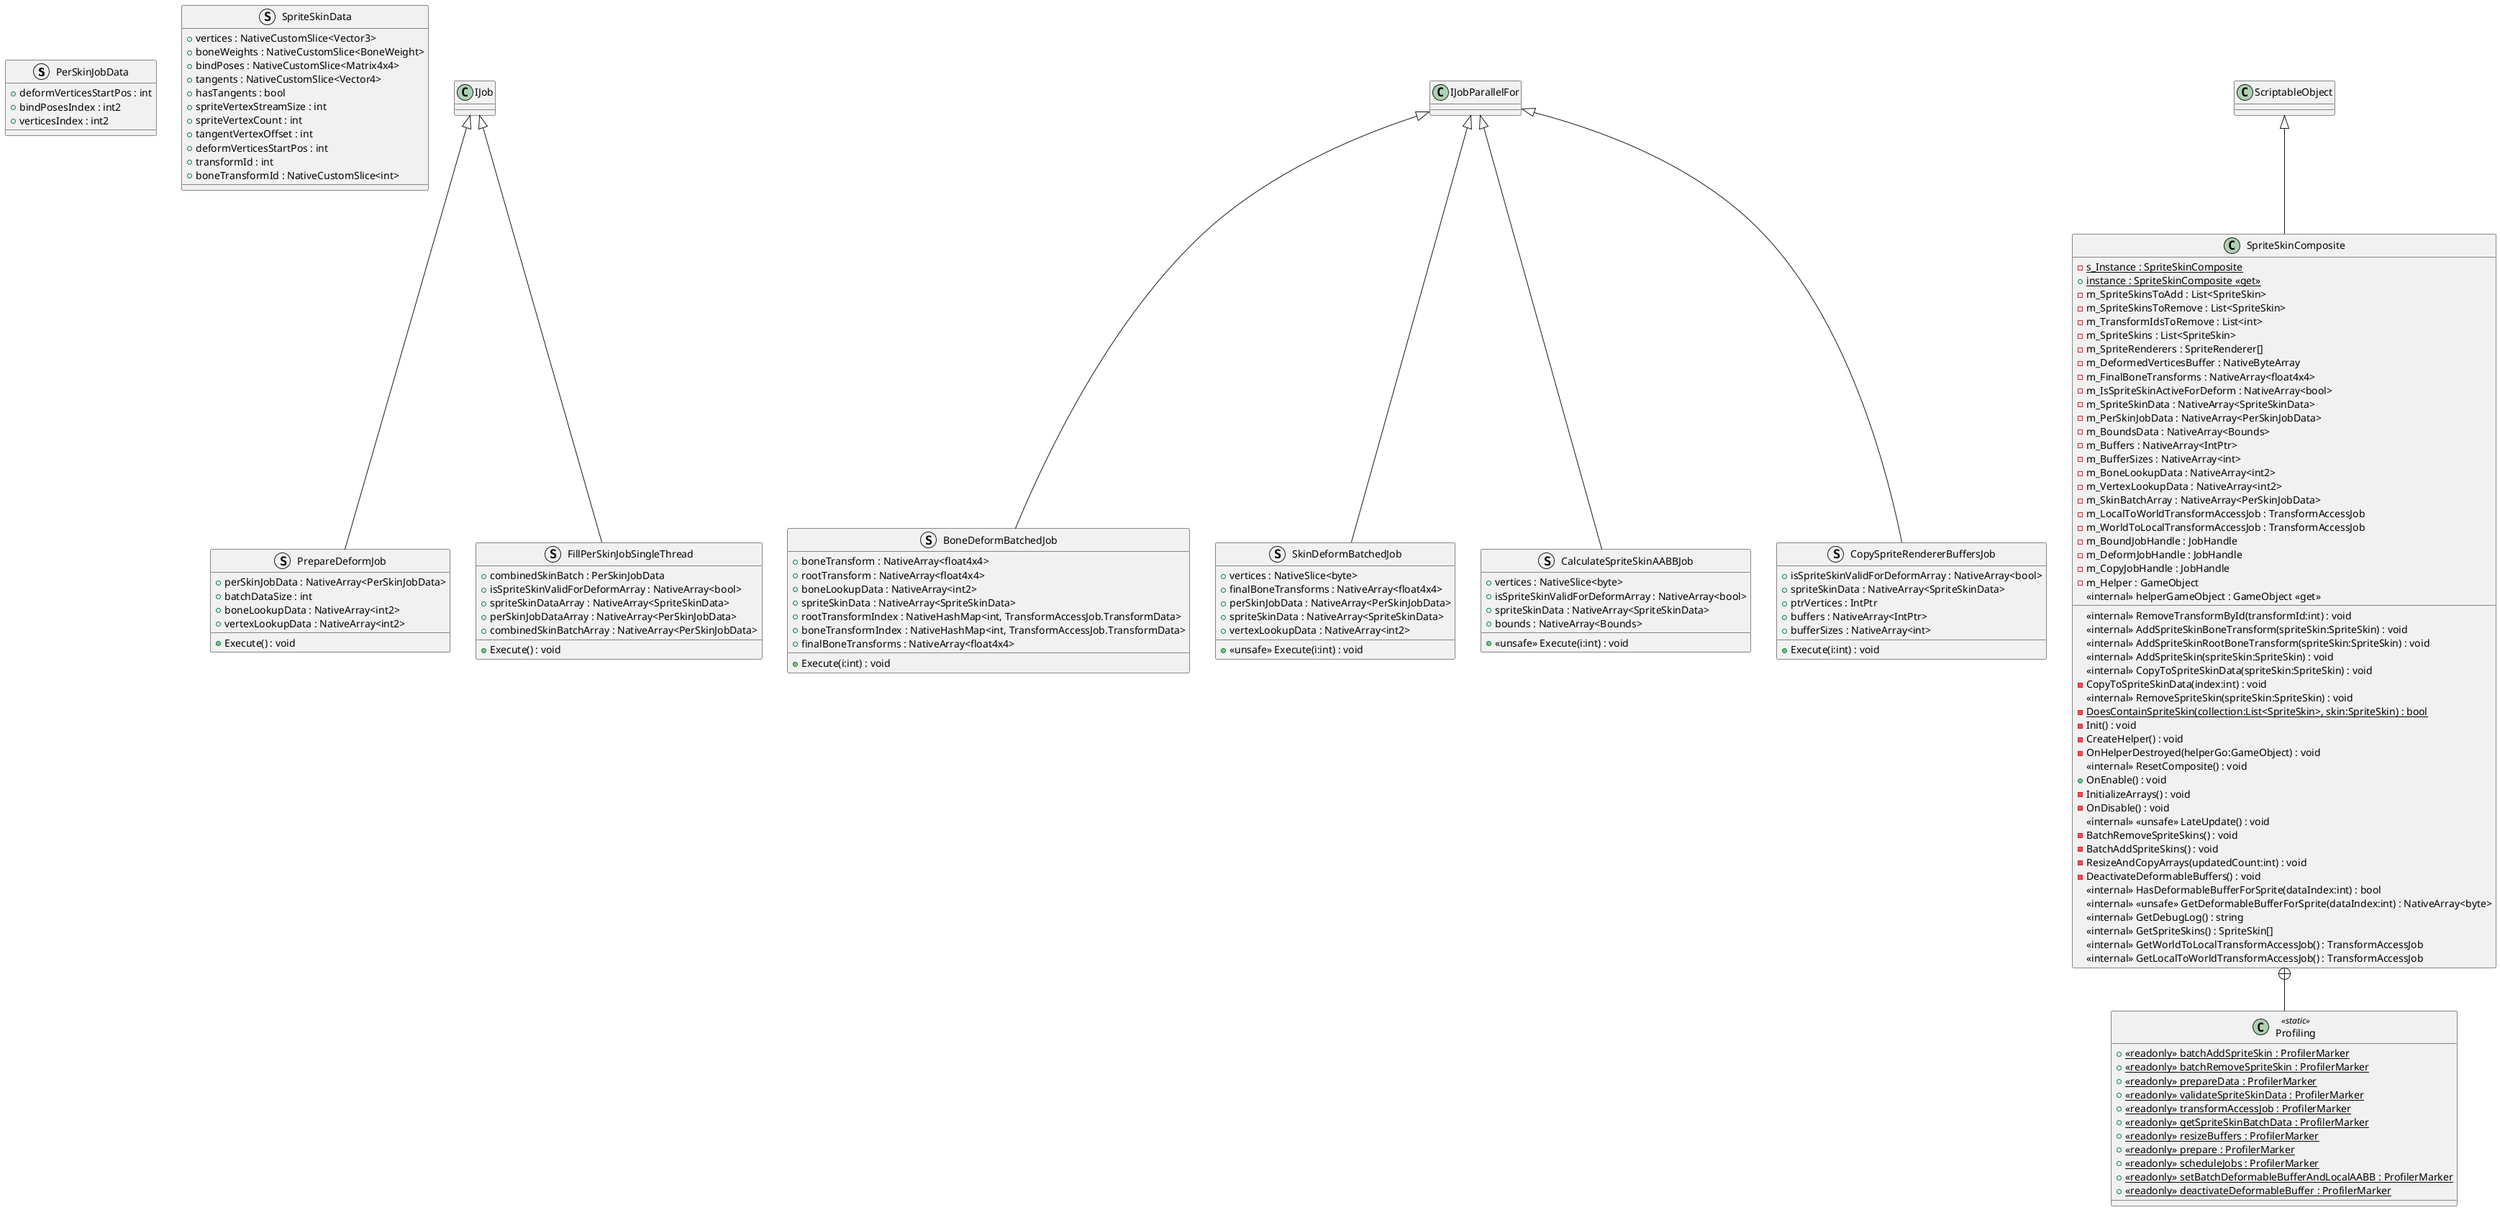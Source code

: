 @startuml
struct PerSkinJobData {
    + deformVerticesStartPos : int
    + bindPosesIndex : int2
    + verticesIndex : int2
}
struct SpriteSkinData {
    + vertices : NativeCustomSlice<Vector3>
    + boneWeights : NativeCustomSlice<BoneWeight>
    + bindPoses : NativeCustomSlice<Matrix4x4>
    + tangents : NativeCustomSlice<Vector4>
    + hasTangents : bool
    + spriteVertexStreamSize : int
    + spriteVertexCount : int
    + tangentVertexOffset : int
    + deformVerticesStartPos : int
    + transformId : int
    + boneTransformId : NativeCustomSlice<int>
}
struct PrepareDeformJob {
    + perSkinJobData : NativeArray<PerSkinJobData>
    + batchDataSize : int
    + boneLookupData : NativeArray<int2>
    + vertexLookupData : NativeArray<int2>
    + Execute() : void
}
struct BoneDeformBatchedJob {
    + boneTransform : NativeArray<float4x4>
    + rootTransform : NativeArray<float4x4>
    + boneLookupData : NativeArray<int2>
    + spriteSkinData : NativeArray<SpriteSkinData>
    + rootTransformIndex : NativeHashMap<int, TransformAccessJob.TransformData>
    + boneTransformIndex : NativeHashMap<int, TransformAccessJob.TransformData>
    + finalBoneTransforms : NativeArray<float4x4>
    + Execute(i:int) : void
}
struct SkinDeformBatchedJob {
    + vertices : NativeSlice<byte>
    + finalBoneTransforms : NativeArray<float4x4>
    + perSkinJobData : NativeArray<PerSkinJobData>
    + spriteSkinData : NativeArray<SpriteSkinData>
    + vertexLookupData : NativeArray<int2>
    + <<unsafe>> Execute(i:int) : void
}
struct CalculateSpriteSkinAABBJob {
    + vertices : NativeSlice<byte>
    + isSpriteSkinValidForDeformArray : NativeArray<bool>
    + spriteSkinData : NativeArray<SpriteSkinData>
    + bounds : NativeArray<Bounds>
    + <<unsafe>> Execute(i:int) : void
}
struct FillPerSkinJobSingleThread {
    + combinedSkinBatch : PerSkinJobData
    + isSpriteSkinValidForDeformArray : NativeArray<bool>
    + spriteSkinDataArray : NativeArray<SpriteSkinData>
    + perSkinJobDataArray : NativeArray<PerSkinJobData>
    + combinedSkinBatchArray : NativeArray<PerSkinJobData>
    + Execute() : void
}
struct CopySpriteRendererBuffersJob {
    + isSpriteSkinValidForDeformArray : NativeArray<bool>
    + spriteSkinData : NativeArray<SpriteSkinData>
    + ptrVertices : IntPtr
    + buffers : NativeArray<IntPtr>
    + bufferSizes : NativeArray<int>
    + Execute(i:int) : void
}
class SpriteSkinComposite {
    {static} - s_Instance : SpriteSkinComposite
    + {static} instance : SpriteSkinComposite <<get>>
    - m_SpriteSkinsToAdd : List<SpriteSkin>
    - m_SpriteSkinsToRemove : List<SpriteSkin>
    - m_TransformIdsToRemove : List<int>
    - m_SpriteSkins : List<SpriteSkin>
    - m_SpriteRenderers : SpriteRenderer[]
    - m_DeformedVerticesBuffer : NativeByteArray
    - m_FinalBoneTransforms : NativeArray<float4x4>
    - m_IsSpriteSkinActiveForDeform : NativeArray<bool>
    - m_SpriteSkinData : NativeArray<SpriteSkinData>
    - m_PerSkinJobData : NativeArray<PerSkinJobData>
    - m_BoundsData : NativeArray<Bounds>
    - m_Buffers : NativeArray<IntPtr>
    - m_BufferSizes : NativeArray<int>
    - m_BoneLookupData : NativeArray<int2>
    - m_VertexLookupData : NativeArray<int2>
    - m_SkinBatchArray : NativeArray<PerSkinJobData>
    - m_LocalToWorldTransformAccessJob : TransformAccessJob
    - m_WorldToLocalTransformAccessJob : TransformAccessJob
    - m_BoundJobHandle : JobHandle
    - m_DeformJobHandle : JobHandle
    - m_CopyJobHandle : JobHandle
    - m_Helper : GameObject
    <<internal>> helperGameObject : GameObject <<get>>
    <<internal>> RemoveTransformById(transformId:int) : void
    <<internal>> AddSpriteSkinBoneTransform(spriteSkin:SpriteSkin) : void
    <<internal>> AddSpriteSkinRootBoneTransform(spriteSkin:SpriteSkin) : void
    <<internal>> AddSpriteSkin(spriteSkin:SpriteSkin) : void
    <<internal>> CopyToSpriteSkinData(spriteSkin:SpriteSkin) : void
    - CopyToSpriteSkinData(index:int) : void
    <<internal>> RemoveSpriteSkin(spriteSkin:SpriteSkin) : void
    {static} - DoesContainSpriteSkin(collection:List<SpriteSkin>, skin:SpriteSkin) : bool
    - Init() : void
    - CreateHelper() : void
    - OnHelperDestroyed(helperGo:GameObject) : void
    <<internal>> ResetComposite() : void
    + OnEnable() : void
    - InitializeArrays() : void
    - OnDisable() : void
    <<internal>> <<unsafe>> LateUpdate() : void
    - BatchRemoveSpriteSkins() : void
    - BatchAddSpriteSkins() : void
    - ResizeAndCopyArrays(updatedCount:int) : void
    - DeactivateDeformableBuffers() : void
    <<internal>> HasDeformableBufferForSprite(dataIndex:int) : bool
    <<internal>> <<unsafe>> GetDeformableBufferForSprite(dataIndex:int) : NativeArray<byte>
    <<internal>> GetDebugLog() : string
    <<internal>> GetSpriteSkins() : SpriteSkin[]
    <<internal>> GetWorldToLocalTransformAccessJob() : TransformAccessJob
    <<internal>> GetLocalToWorldTransformAccessJob() : TransformAccessJob
}
class Profiling <<static>> {
    + {static} <<readonly>> batchAddSpriteSkin : ProfilerMarker
    + {static} <<readonly>> batchRemoveSpriteSkin : ProfilerMarker
    + {static} <<readonly>> prepareData : ProfilerMarker
    + {static} <<readonly>> validateSpriteSkinData : ProfilerMarker
    + {static} <<readonly>> transformAccessJob : ProfilerMarker
    + {static} <<readonly>> getSpriteSkinBatchData : ProfilerMarker
    + {static} <<readonly>> resizeBuffers : ProfilerMarker
    + {static} <<readonly>> prepare : ProfilerMarker
    + {static} <<readonly>> scheduleJobs : ProfilerMarker
    + {static} <<readonly>> setBatchDeformableBufferAndLocalAABB : ProfilerMarker
    + {static} <<readonly>> deactivateDeformableBuffer : ProfilerMarker
}
IJob <|-- PrepareDeformJob
IJobParallelFor <|-- BoneDeformBatchedJob
IJobParallelFor <|-- SkinDeformBatchedJob
IJobParallelFor <|-- CalculateSpriteSkinAABBJob
IJob <|-- FillPerSkinJobSingleThread
IJobParallelFor <|-- CopySpriteRendererBuffersJob
ScriptableObject <|-- SpriteSkinComposite
SpriteSkinComposite +-- Profiling
@enduml
